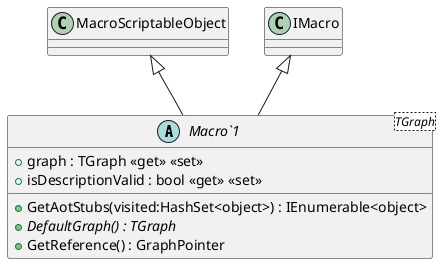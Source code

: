 @startuml
abstract class "Macro`1"<TGraph> {
    + graph : TGraph <<get>> <<set>>
    + GetAotStubs(visited:HashSet<object>) : IEnumerable<object>
    + isDescriptionValid : bool <<get>> <<set>>
    + {abstract} DefaultGraph() : TGraph
    + GetReference() : GraphPointer
}
MacroScriptableObject <|-- "Macro`1"
IMacro <|-- "Macro`1"
@enduml
